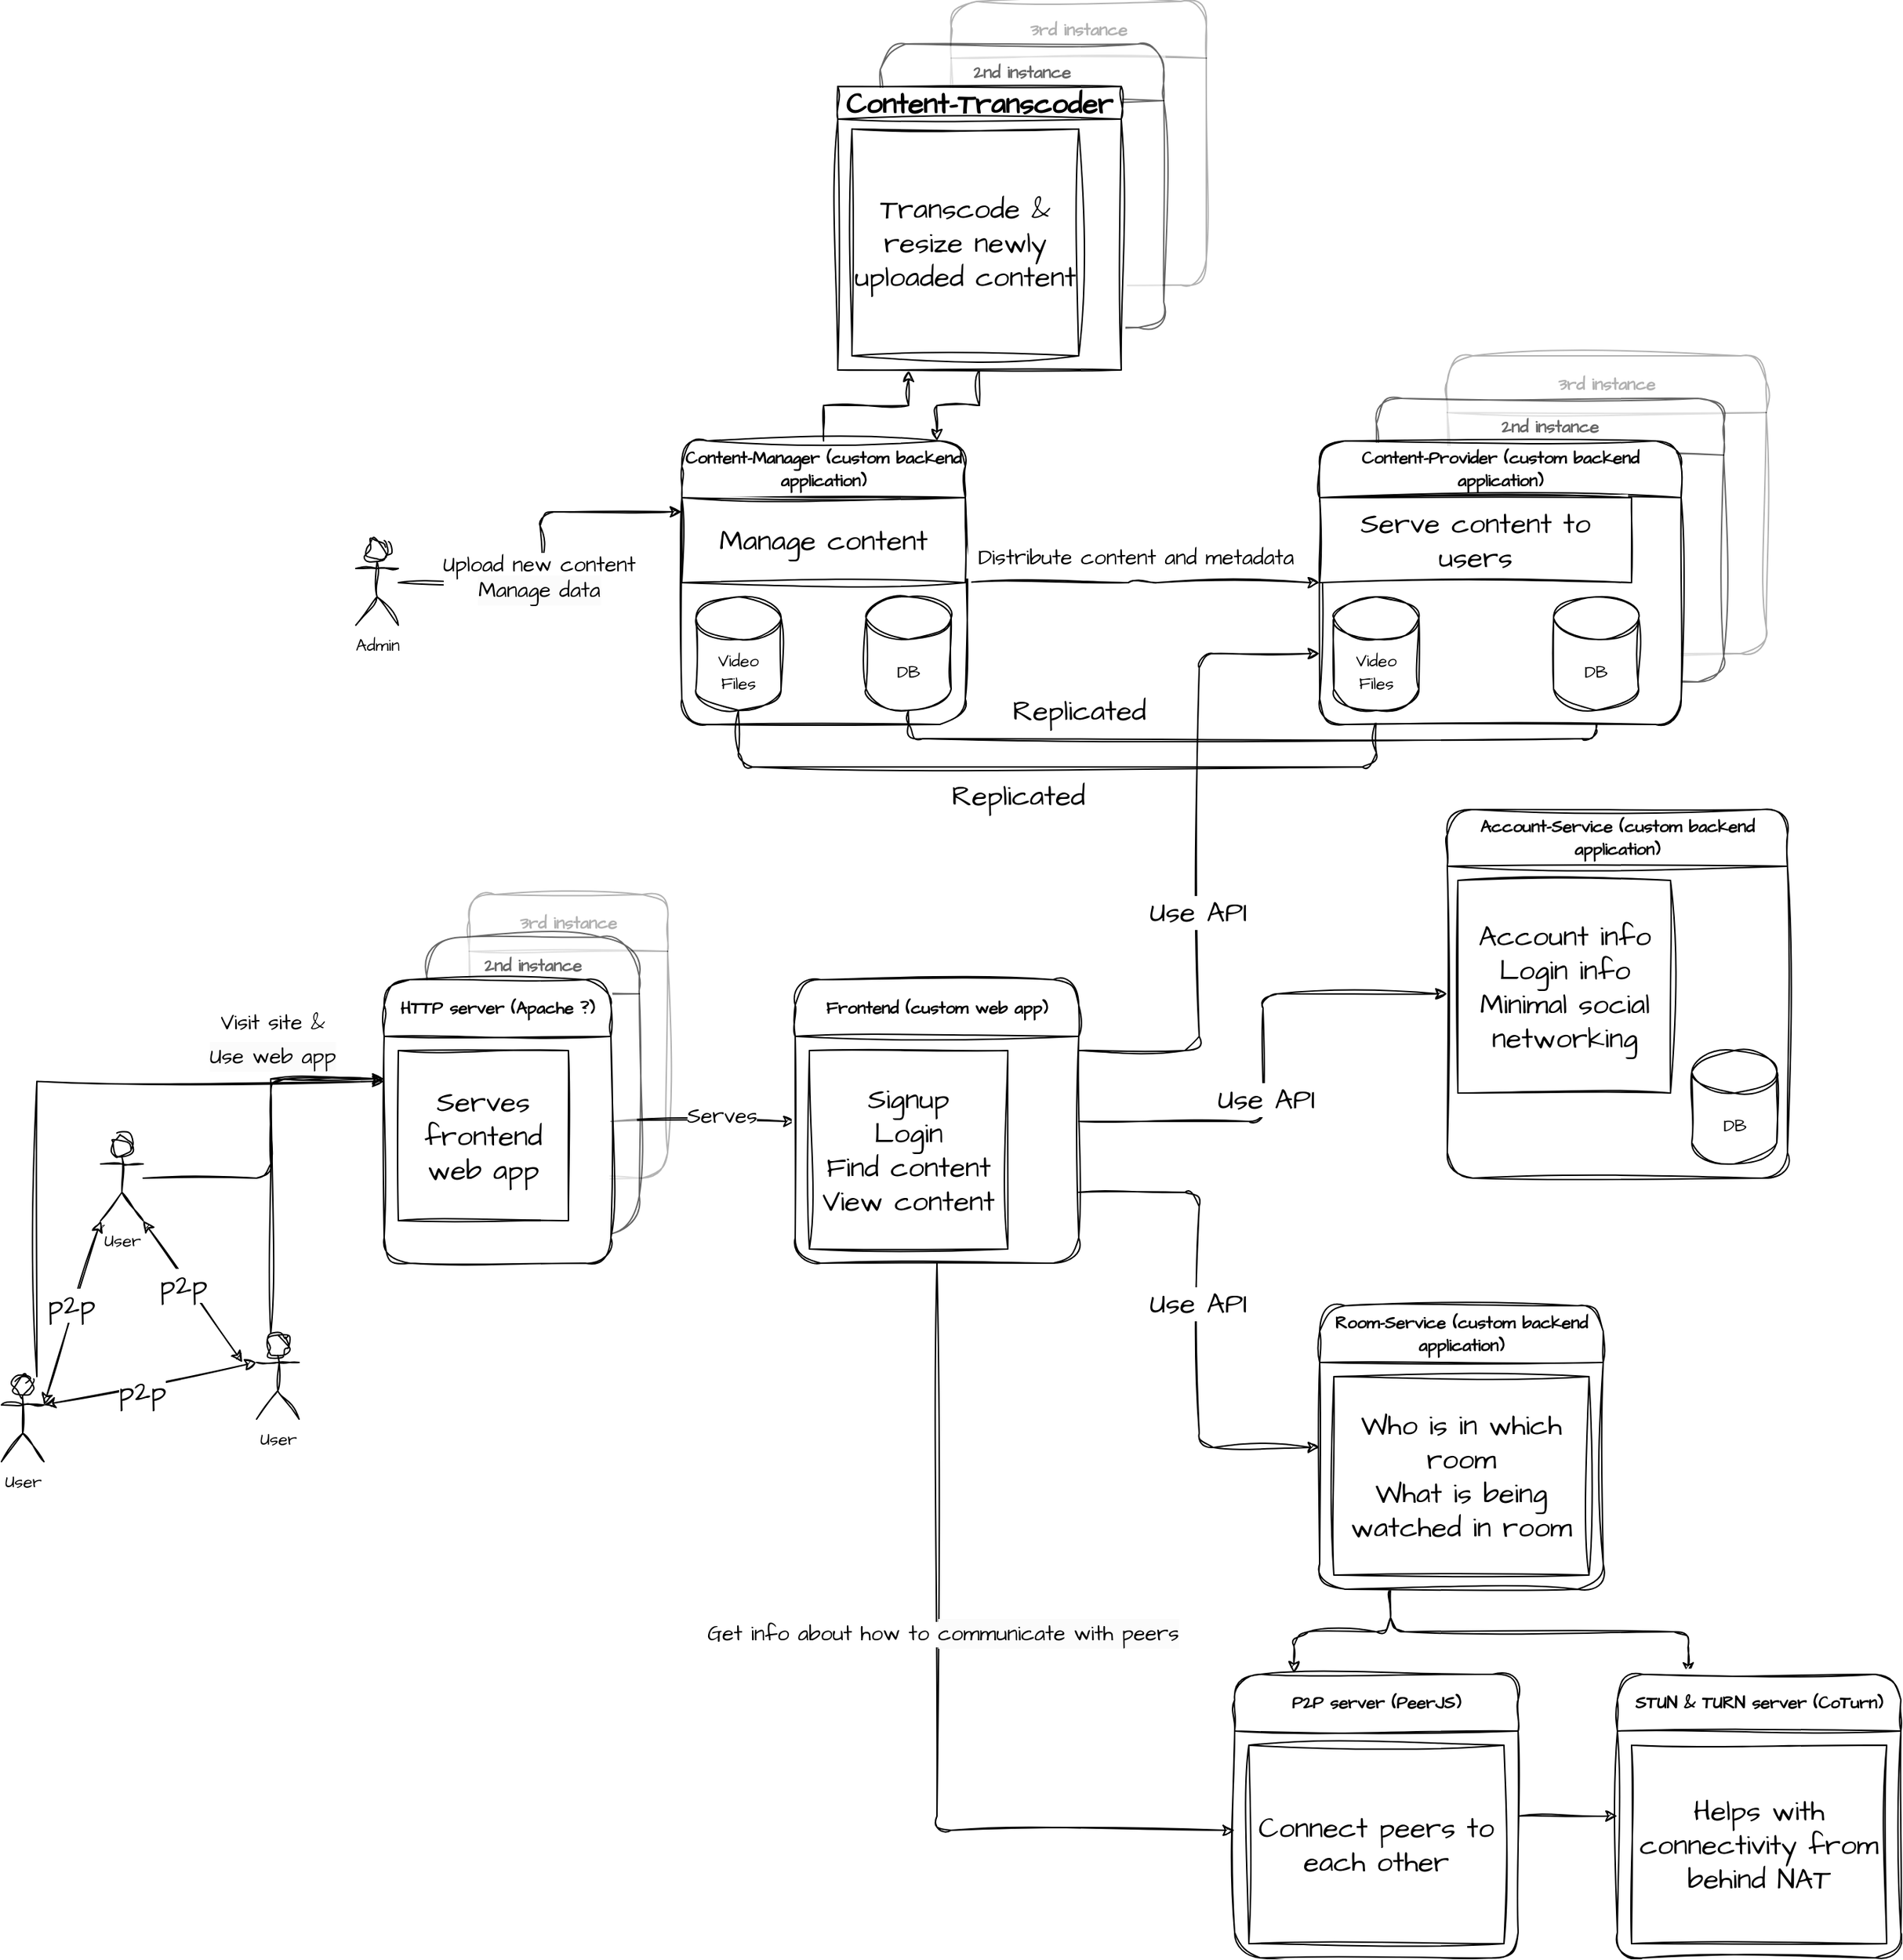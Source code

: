 <mxfile version="20.8.16" type="device"><diagram name="Page-1" id="u5MUHjZOExlzYBfGMSSA"><mxGraphModel dx="2643" dy="2148" grid="1" gridSize="10" guides="1" tooltips="1" connect="1" arrows="1" fold="1" page="1" pageScale="1" pageWidth="850" pageHeight="1100" math="0" shadow="0"><root><mxCell id="0"/><mxCell id="1" parent="0"/><mxCell id="gEB88yN10Pal66seHb-F-112" value="&lt;font face=&quot;Architects Daughter&quot;&gt;3rd instance&lt;/font&gt;" style="swimlane;whiteSpace=wrap;html=1;fillStyle=solid;swimlaneFillColor=default;startSize=40;sketch=1;curveFitting=1;jiggle=2;rounded=1;labelBackgroundColor=none;textOpacity=30;opacity=30;movable=1;resizable=1;rotatable=1;deletable=1;editable=1;connectable=1;container=0;" vertex="1" parent="1"><mxGeometry x="-470" y="500" width="140" height="200" as="geometry"/></mxCell><mxCell id="gEB88yN10Pal66seHb-F-108" value="&lt;font face=&quot;Architects Daughter&quot;&gt;3rd instance&lt;/font&gt;" style="swimlane;whiteSpace=wrap;html=1;fillStyle=solid;swimlaneFillColor=default;startSize=40;sketch=1;curveFitting=1;jiggle=2;rounded=1;labelBackgroundColor=none;textOpacity=30;opacity=30;movable=1;resizable=1;rotatable=1;deletable=1;editable=1;connectable=1;" vertex="1" parent="1"><mxGeometry x="220" y="120" width="225" height="210" as="geometry"/></mxCell><mxCell id="gEB88yN10Pal66seHb-F-104" value="&lt;font face=&quot;Architects Daughter&quot;&gt;2nd instance&lt;/font&gt;" style="swimlane;whiteSpace=wrap;html=1;fillStyle=solid;swimlaneFillColor=default;startSize=40;sketch=1;curveFitting=1;jiggle=2;rounded=1;labelBackgroundColor=none;textOpacity=60;opacity=60;movable=1;resizable=1;rotatable=1;deletable=1;editable=1;connectable=1;" vertex="1" parent="gEB88yN10Pal66seHb-F-108"><mxGeometry x="-50" y="30" width="245" height="200" as="geometry"/></mxCell><mxCell id="gEB88yN10Pal66seHb-F-30" style="edgeStyle=orthogonalEdgeStyle;rounded=1;orthogonalLoop=1;jettySize=auto;html=1;exitX=0.25;exitY=1;exitDx=0;exitDy=0;entryX=0.25;entryY=0;entryDx=0;entryDy=0;sketch=1;curveFitting=1;jiggle=2;labelBackgroundColor=none;fontColor=default;" edge="1" parent="1" source="gEB88yN10Pal66seHb-F-17" target="gEB88yN10Pal66seHb-F-24"><mxGeometry relative="1" as="geometry"/></mxCell><mxCell id="gEB88yN10Pal66seHb-F-32" style="edgeStyle=orthogonalEdgeStyle;rounded=1;orthogonalLoop=1;jettySize=auto;html=1;exitX=0.25;exitY=1;exitDx=0;exitDy=0;entryX=0.209;entryY=-0.004;entryDx=0;entryDy=0;entryPerimeter=0;sketch=1;curveFitting=1;jiggle=2;labelBackgroundColor=none;fontColor=default;" edge="1" parent="1" source="gEB88yN10Pal66seHb-F-17" target="gEB88yN10Pal66seHb-F-31"><mxGeometry relative="1" as="geometry"/></mxCell><mxCell id="gEB88yN10Pal66seHb-F-17" value="&lt;font data-font-src=&quot;https://fonts.googleapis.com/css?family=Architects+Daughter&quot; face=&quot;Architects Daughter&quot;&gt;Room-Service (custom backend application)&lt;/font&gt;" style="swimlane;whiteSpace=wrap;html=1;fillStyle=solid;swimlaneFillColor=default;startSize=40;sketch=1;curveFitting=1;jiggle=2;rounded=1;labelBackgroundColor=none;" vertex="1" parent="1"><mxGeometry x="130" y="790" width="200" height="200" as="geometry"/></mxCell><mxCell id="gEB88yN10Pal66seHb-F-72" value="Who is in which room&lt;br&gt;What is being watched in room" style="rounded=0;whiteSpace=wrap;html=1;sketch=1;hachureGap=4;jiggle=2;curveFitting=1;fontFamily=Architects Daughter;fontSource=https%3A%2F%2Ffonts.googleapis.com%2Fcss%3Ffamily%3DArchitects%2BDaughter;fontSize=20;" vertex="1" parent="gEB88yN10Pal66seHb-F-17"><mxGeometry x="10" y="50" width="180" height="140" as="geometry"/></mxCell><mxCell id="gEB88yN10Pal66seHb-F-24" value="&lt;font data-font-src=&quot;https://fonts.googleapis.com/css?family=Architects+Daughter&quot; face=&quot;Architects Daughter&quot;&gt;STUN &amp;amp; TURN server (CoTurn)&lt;/font&gt;" style="swimlane;whiteSpace=wrap;html=1;fillStyle=solid;swimlaneFillColor=default;startSize=40;sketch=1;curveFitting=1;jiggle=2;rounded=1;labelBackgroundColor=none;" vertex="1" parent="1"><mxGeometry x="340" y="1050" width="200" height="200" as="geometry"/></mxCell><mxCell id="gEB88yN10Pal66seHb-F-74" value="Helps with connectivity from behind NAT" style="rounded=0;whiteSpace=wrap;html=1;sketch=1;hachureGap=4;jiggle=2;curveFitting=1;fontFamily=Architects Daughter;fontSource=https%3A%2F%2Ffonts.googleapis.com%2Fcss%3Ffamily%3DArchitects%2BDaughter;fontSize=20;" vertex="1" parent="gEB88yN10Pal66seHb-F-24"><mxGeometry x="10" y="50" width="180" height="140" as="geometry"/></mxCell><mxCell id="gEB88yN10Pal66seHb-F-38" style="edgeStyle=orthogonalEdgeStyle;rounded=1;orthogonalLoop=1;jettySize=auto;html=1;entryX=0;entryY=0.5;entryDx=0;entryDy=0;sketch=1;curveFitting=1;jiggle=2;labelBackgroundColor=none;fontColor=default;" edge="1" parent="1" source="gEB88yN10Pal66seHb-F-31" target="gEB88yN10Pal66seHb-F-24"><mxGeometry relative="1" as="geometry"/></mxCell><mxCell id="gEB88yN10Pal66seHb-F-31" value="&lt;font data-font-src=&quot;https://fonts.googleapis.com/css?family=Architects+Daughter&quot; face=&quot;Architects Daughter&quot;&gt;P2P server (PeerJS)&lt;/font&gt;" style="swimlane;whiteSpace=wrap;html=1;fillStyle=solid;swimlaneFillColor=default;startSize=40;sketch=1;curveFitting=1;jiggle=2;rounded=1;labelBackgroundColor=none;" vertex="1" parent="1"><mxGeometry x="70" y="1050" width="200" height="200" as="geometry"/></mxCell><mxCell id="gEB88yN10Pal66seHb-F-73" value="Connect peers to each other" style="rounded=0;whiteSpace=wrap;html=1;sketch=1;hachureGap=4;jiggle=2;curveFitting=1;fontFamily=Architects Daughter;fontSource=https%3A%2F%2Ffonts.googleapis.com%2Fcss%3Ffamily%3DArchitects%2BDaughter;fontSize=20;" vertex="1" parent="gEB88yN10Pal66seHb-F-31"><mxGeometry x="10" y="50" width="180" height="140" as="geometry"/></mxCell><mxCell id="gEB88yN10Pal66seHb-F-37" value="" style="edgeStyle=orthogonalEdgeStyle;rounded=1;orthogonalLoop=1;jettySize=auto;html=1;sketch=1;curveFitting=1;jiggle=2;labelBackgroundColor=none;fontColor=default;ignoreEdge=0;" edge="1" parent="1" source="gEB88yN10Pal66seHb-F-36"><mxGeometry relative="1" as="geometry"><mxPoint x="130" y="280" as="targetPoint"/></mxGeometry></mxCell><mxCell id="gEB88yN10Pal66seHb-F-100" value="&lt;font style=&quot;font-size: 15px;&quot;&gt;Distribute content and metadata&lt;/font&gt;" style="edgeLabel;html=1;align=center;verticalAlign=middle;resizable=0;points=[];fontSize=20;fontFamily=Architects Daughter;" vertex="1" connectable="0" parent="gEB88yN10Pal66seHb-F-37"><mxGeometry x="-0.274" y="6" relative="1" as="geometry"><mxPoint x="29" y="-14" as="offset"/></mxGeometry></mxCell><mxCell id="gEB88yN10Pal66seHb-F-92" style="edgeStyle=orthogonalEdgeStyle;rounded=0;sketch=1;hachureGap=4;jiggle=2;curveFitting=1;orthogonalLoop=1;jettySize=auto;html=1;entryX=0.25;entryY=1;entryDx=0;entryDy=0;fontFamily=Architects Daughter;fontSource=https%3A%2F%2Ffonts.googleapis.com%2Fcss%3Ffamily%3DArchitects%2BDaughter;fontSize=16;" edge="1" parent="1" source="gEB88yN10Pal66seHb-F-36" target="gEB88yN10Pal66seHb-F-75"><mxGeometry relative="1" as="geometry"/></mxCell><mxCell id="gEB88yN10Pal66seHb-F-36" value="&lt;font data-font-src=&quot;https://fonts.googleapis.com/css?family=Architects+Daughter&quot; face=&quot;Architects Daughter&quot;&gt;Content-Manager (custom backend application)&lt;/font&gt;" style="swimlane;whiteSpace=wrap;html=1;fillStyle=solid;swimlaneFillColor=default;startSize=40;sketch=1;curveFitting=1;jiggle=2;rounded=1;labelBackgroundColor=none;" vertex="1" parent="1"><mxGeometry x="-320" y="180" width="200" height="200" as="geometry"/></mxCell><mxCell id="gEB88yN10Pal66seHb-F-57" value="&lt;font data-font-src=&quot;https://fonts.googleapis.com/css?family=Architects+Daughter&quot; face=&quot;Architects Daughter&quot;&gt;DB&lt;/font&gt;" style="shape=cylinder3;whiteSpace=wrap;html=1;boundedLbl=1;backgroundOutline=1;size=15;fillStyle=solid;fontFamily=Helvetica;fontSize=12;startSize=40;sketch=1;curveFitting=1;jiggle=2;rounded=1;labelBackgroundColor=none;" vertex="1" parent="gEB88yN10Pal66seHb-F-36"><mxGeometry x="130" y="110" width="60" height="80" as="geometry"/></mxCell><mxCell id="gEB88yN10Pal66seHb-F-59" value="&lt;font data-font-src=&quot;https://fonts.googleapis.com/css?family=Architects+Daughter&quot; face=&quot;Architects Daughter&quot;&gt;Video&lt;br&gt;Files&lt;/font&gt;" style="shape=cylinder3;whiteSpace=wrap;html=1;boundedLbl=1;backgroundOutline=1;size=15;fillStyle=solid;fontFamily=Helvetica;fontSize=12;startSize=40;sketch=1;curveFitting=1;jiggle=2;rounded=1;labelBackgroundColor=none;" vertex="1" parent="gEB88yN10Pal66seHb-F-36"><mxGeometry x="10" y="110" width="60" height="80" as="geometry"/></mxCell><mxCell id="gEB88yN10Pal66seHb-F-70" value="Manage content" style="rounded=0;whiteSpace=wrap;html=1;sketch=1;hachureGap=4;jiggle=2;curveFitting=1;fontFamily=Architects Daughter;fontSource=https%3A%2F%2Ffonts.googleapis.com%2Fcss%3Ffamily%3DArchitects%2BDaughter;fontSize=20;" vertex="1" parent="gEB88yN10Pal66seHb-F-36"><mxGeometry y="40" width="200" height="60" as="geometry"/></mxCell><mxCell id="gEB88yN10Pal66seHb-F-39" value="&lt;font data-font-src=&quot;https://fonts.googleapis.com/css?family=Architects+Daughter&quot; face=&quot;Architects Daughter&quot;&gt;Account-Service (custom backend application)&lt;/font&gt;" style="swimlane;whiteSpace=wrap;html=1;fillStyle=solid;swimlaneFillColor=default;startSize=40;sketch=1;curveFitting=1;jiggle=2;rounded=1;labelBackgroundColor=none;" vertex="1" parent="1"><mxGeometry x="220" y="440" width="240" height="260" as="geometry"/></mxCell><mxCell id="gEB88yN10Pal66seHb-F-54" value="&lt;font data-font-src=&quot;https://fonts.googleapis.com/css?family=Architects+Daughter&quot; face=&quot;Architects Daughter&quot;&gt;DB&lt;/font&gt;" style="shape=cylinder3;whiteSpace=wrap;html=1;boundedLbl=1;backgroundOutline=1;size=15;fillStyle=solid;fontFamily=Helvetica;fontSize=12;startSize=40;sketch=1;curveFitting=1;jiggle=2;rounded=1;labelBackgroundColor=none;" vertex="1" parent="gEB88yN10Pal66seHb-F-39"><mxGeometry x="172.5" y="170" width="60" height="80" as="geometry"/></mxCell><mxCell id="gEB88yN10Pal66seHb-F-67" value="Account info&lt;br&gt;Login info&lt;br&gt;Minimal social networking" style="whiteSpace=wrap;html=1;aspect=fixed;sketch=1;hachureGap=4;jiggle=2;curveFitting=1;fontFamily=Architects Daughter;fontSource=https%3A%2F%2Ffonts.googleapis.com%2Fcss%3Ffamily%3DArchitects%2BDaughter;fontSize=20;" vertex="1" parent="gEB88yN10Pal66seHb-F-39"><mxGeometry x="7.5" y="50" width="150" height="150" as="geometry"/></mxCell><mxCell id="gEB88yN10Pal66seHb-F-46" value="" style="edgeStyle=orthogonalEdgeStyle;rounded=1;orthogonalLoop=1;jettySize=auto;html=1;entryX=0;entryY=0.5;entryDx=0;entryDy=0;sketch=1;curveFitting=1;jiggle=2;labelBackgroundColor=none;fontColor=default;" edge="1" parent="1" source="gEB88yN10Pal66seHb-F-40" target="gEB88yN10Pal66seHb-F-45"><mxGeometry relative="1" as="geometry"/></mxCell><mxCell id="gEB88yN10Pal66seHb-F-101" value="Serves" style="edgeLabel;html=1;align=center;verticalAlign=middle;resizable=0;points=[];fontSize=15;fontFamily=Architects Daughter;" vertex="1" connectable="0" parent="gEB88yN10Pal66seHb-F-46"><mxGeometry x="0.193" y="3" relative="1" as="geometry"><mxPoint y="-1" as="offset"/></mxGeometry></mxCell><mxCell id="gEB88yN10Pal66seHb-F-44" value="" style="edgeStyle=orthogonalEdgeStyle;rounded=1;orthogonalLoop=1;jettySize=auto;html=1;entryX=0;entryY=0.25;entryDx=0;entryDy=0;sketch=1;curveFitting=1;jiggle=2;labelBackgroundColor=none;fontColor=default;" edge="1" parent="1" source="gEB88yN10Pal66seHb-F-41" target="gEB88yN10Pal66seHb-F-36"><mxGeometry relative="1" as="geometry"/></mxCell><mxCell id="gEB88yN10Pal66seHb-F-102" value="&lt;font style=&quot;font-size: 15px;&quot;&gt;Upload new content&lt;br style=&quot;border-color: var(--border-color); background-color: rgb(251, 251, 251);&quot;&gt;&lt;span style=&quot;background-color: rgb(251, 251, 251);&quot;&gt;Manage data&lt;/span&gt;&lt;/font&gt;" style="edgeLabel;html=1;align=center;verticalAlign=middle;resizable=0;points=[];fontSize=15;fontFamily=Architects Daughter;" vertex="1" connectable="0" parent="gEB88yN10Pal66seHb-F-44"><mxGeometry x="-0.176" relative="1" as="geometry"><mxPoint x="-1" y="-1" as="offset"/></mxGeometry></mxCell><mxCell id="gEB88yN10Pal66seHb-F-41" value="&lt;font data-font-src=&quot;https://fonts.googleapis.com/css?family=Architects+Daughter&quot; face=&quot;Architects Daughter&quot;&gt;Admin&lt;/font&gt;" style="shape=umlActor;verticalLabelPosition=bottom;verticalAlign=top;html=1;outlineConnect=0;fillStyle=solid;sketch=1;curveFitting=1;jiggle=2;rounded=1;labelBackgroundColor=none;" vertex="1" parent="1"><mxGeometry x="-550" y="250" width="30" height="60" as="geometry"/></mxCell><mxCell id="gEB88yN10Pal66seHb-F-51" value="" style="edgeStyle=orthogonalEdgeStyle;rounded=1;orthogonalLoop=1;jettySize=auto;html=1;entryX=0;entryY=0.5;entryDx=0;entryDy=0;fontFamily=Helvetica;fontSize=12;fontColor=default;startSize=40;sketch=1;curveFitting=1;jiggle=2;labelBackgroundColor=none;" edge="1" parent="1" source="gEB88yN10Pal66seHb-F-45" target="gEB88yN10Pal66seHb-F-39"><mxGeometry relative="1" as="geometry"/></mxCell><mxCell id="gEB88yN10Pal66seHb-F-97" value="Use API" style="edgeLabel;html=1;align=center;verticalAlign=middle;resizable=0;points=[];fontSize=20;fontFamily=Architects Daughter;" vertex="1" connectable="0" parent="gEB88yN10Pal66seHb-F-51"><mxGeometry x="-0.156" y="-2" relative="1" as="geometry"><mxPoint y="1" as="offset"/></mxGeometry></mxCell><mxCell id="gEB88yN10Pal66seHb-F-52" value="" style="edgeStyle=orthogonalEdgeStyle;rounded=1;orthogonalLoop=1;jettySize=auto;html=1;exitX=1;exitY=0.25;exitDx=0;exitDy=0;entryX=0;entryY=0.75;entryDx=0;entryDy=0;fontFamily=Helvetica;fontSize=12;fontColor=default;startSize=40;sketch=1;curveFitting=1;jiggle=2;labelBackgroundColor=none;" edge="1" parent="1" source="gEB88yN10Pal66seHb-F-45" target="gEB88yN10Pal66seHb-F-25"><mxGeometry relative="1" as="geometry"/></mxCell><mxCell id="gEB88yN10Pal66seHb-F-96" value="Use API" style="edgeLabel;html=1;align=center;verticalAlign=middle;resizable=0;points=[];fontSize=20;fontFamily=Architects Daughter;" vertex="1" connectable="0" parent="gEB88yN10Pal66seHb-F-52"><mxGeometry x="-0.192" relative="1" as="geometry"><mxPoint x="-1" y="-1" as="offset"/></mxGeometry></mxCell><mxCell id="gEB88yN10Pal66seHb-F-53" value="" style="edgeStyle=orthogonalEdgeStyle;rounded=1;orthogonalLoop=1;jettySize=auto;html=1;exitX=1;exitY=0.75;exitDx=0;exitDy=0;entryX=0;entryY=0.5;entryDx=0;entryDy=0;fontFamily=Helvetica;fontSize=12;fontColor=default;startSize=40;sketch=1;curveFitting=1;jiggle=2;labelBackgroundColor=none;" edge="1" parent="1" source="gEB88yN10Pal66seHb-F-45" target="gEB88yN10Pal66seHb-F-17"><mxGeometry relative="1" as="geometry"/></mxCell><mxCell id="gEB88yN10Pal66seHb-F-95" value="Use API" style="edgeLabel;html=1;align=center;verticalAlign=middle;resizable=0;points=[];fontSize=20;fontFamily=Architects Daughter;" vertex="1" connectable="0" parent="gEB88yN10Pal66seHb-F-53"><mxGeometry x="-0.067" relative="1" as="geometry"><mxPoint x="-1" y="-1" as="offset"/></mxGeometry></mxCell><mxCell id="gEB88yN10Pal66seHb-F-45" value="&lt;font data-font-src=&quot;https://fonts.googleapis.com/css?family=Architects+Daughter&quot; face=&quot;Architects Daughter&quot;&gt;Frontend (custom web app)&lt;/font&gt;" style="swimlane;whiteSpace=wrap;html=1;fillStyle=solid;swimlaneFillColor=default;startSize=40;sketch=1;curveFitting=1;jiggle=2;rounded=1;labelBackgroundColor=none;" vertex="1" parent="1"><mxGeometry x="-240" y="560" width="200" height="200" as="geometry"/></mxCell><mxCell id="gEB88yN10Pal66seHb-F-69" value="Signup&lt;br&gt;Login&lt;br&gt;Find content&lt;br&gt;View content" style="whiteSpace=wrap;html=1;aspect=fixed;sketch=1;hachureGap=4;jiggle=2;curveFitting=1;fontFamily=Architects Daughter;fontSource=https%3A%2F%2Ffonts.googleapis.com%2Fcss%3Ffamily%3DArchitects%2BDaughter;fontSize=20;" vertex="1" parent="gEB88yN10Pal66seHb-F-45"><mxGeometry x="10" y="50" width="140" height="140" as="geometry"/></mxCell><mxCell id="gEB88yN10Pal66seHb-F-58" value="" style="edgeStyle=orthogonalEdgeStyle;rounded=1;orthogonalLoop=1;jettySize=auto;html=1;entryX=0.5;entryY=1;entryDx=0;entryDy=0;entryPerimeter=0;fontFamily=Helvetica;fontSize=12;fontColor=default;startSize=40;sketch=1;curveFitting=1;jiggle=2;labelBackgroundColor=none;" edge="1" parent="1" source="gEB88yN10Pal66seHb-F-57" target="gEB88yN10Pal66seHb-F-56"><mxGeometry relative="1" as="geometry"><Array as="points"><mxPoint x="-160" y="390"/><mxPoint x="325" y="390"/></Array><mxPoint as="offset"/></mxGeometry></mxCell><mxCell id="gEB88yN10Pal66seHb-F-99" value="Replicated" style="edgeLabel;html=1;align=center;verticalAlign=middle;resizable=0;points=[];fontSize=20;fontFamily=Architects Daughter;" vertex="1" connectable="0" parent="gEB88yN10Pal66seHb-F-58"><mxGeometry x="-0.078" y="3" relative="1" as="geometry"><mxPoint x="-102" y="-17" as="offset"/></mxGeometry></mxCell><mxCell id="gEB88yN10Pal66seHb-F-61" value="" style="edgeStyle=orthogonalEdgeStyle;rounded=1;orthogonalLoop=1;jettySize=auto;html=1;fontFamily=Helvetica;fontSize=12;fontColor=default;startSize=40;sketch=1;curveFitting=1;jiggle=2;labelBackgroundColor=none;" edge="1" parent="1" source="gEB88yN10Pal66seHb-F-59"><mxGeometry relative="1" as="geometry"><mxPoint x="170" y="370" as="targetPoint"/><Array as="points"><mxPoint x="-280" y="410"/><mxPoint x="170" y="410"/></Array></mxGeometry></mxCell><mxCell id="gEB88yN10Pal66seHb-F-98" value="Replicated" style="edgeLabel;html=1;align=center;verticalAlign=middle;resizable=0;points=[];fontSize=20;fontFamily=Architects Daughter;" vertex="1" connectable="0" parent="gEB88yN10Pal66seHb-F-61"><mxGeometry x="-0.101" y="-7" relative="1" as="geometry"><mxPoint x="-1" y="13" as="offset"/></mxGeometry></mxCell><mxCell id="gEB88yN10Pal66seHb-F-63" style="edgeStyle=orthogonalEdgeStyle;rounded=1;orthogonalLoop=1;jettySize=auto;html=1;fontFamily=Helvetica;fontSize=12;fontColor=default;startSize=40;sketch=1;curveFitting=1;jiggle=2;labelBackgroundColor=none;" edge="1" parent="1" source="gEB88yN10Pal66seHb-F-62"><mxGeometry relative="1" as="geometry"><mxPoint x="-530" y="630" as="targetPoint"/><Array as="points"><mxPoint x="-610" y="700"/><mxPoint x="-610" y="630"/><mxPoint x="-530" y="630"/></Array></mxGeometry></mxCell><mxCell id="gEB88yN10Pal66seHb-F-62" value="&lt;font data-font-src=&quot;https://fonts.googleapis.com/css?family=Architects+Daughter&quot; face=&quot;Architects Daughter&quot;&gt;User&lt;/font&gt;" style="shape=umlActor;verticalLabelPosition=bottom;verticalAlign=top;html=1;outlineConnect=0;fillStyle=solid;fontFamily=Helvetica;fontSize=12;startSize=40;sketch=1;curveFitting=1;jiggle=2;rounded=1;labelBackgroundColor=none;" vertex="1" parent="1"><mxGeometry x="-730" y="670" width="30" height="60" as="geometry"/></mxCell><mxCell id="gEB88yN10Pal66seHb-F-65" value="" style="edgeStyle=orthogonalEdgeStyle;rounded=1;orthogonalLoop=1;jettySize=auto;html=1;fontFamily=Helvetica;fontSize=12;fontColor=default;startSize=40;sketch=1;curveFitting=1;jiggle=2;labelBackgroundColor=none;" edge="1" parent="1" source="gEB88yN10Pal66seHb-F-45"><mxGeometry relative="1" as="geometry"><mxPoint x="70" y="1160" as="targetPoint"/><Array as="points"><mxPoint x="-140" y="1160"/></Array></mxGeometry></mxCell><mxCell id="gEB88yN10Pal66seHb-F-103" value="&lt;font style=&quot;font-size: 15px;&quot;&gt;Get info about how to&amp;nbsp;&lt;span style=&quot;border-color: var(--border-color); background-color: rgb(251, 251, 251);&quot;&gt;communicate with peers&lt;/span&gt;&lt;/font&gt;" style="edgeLabel;html=1;align=center;verticalAlign=middle;resizable=0;points=[];fontSize=15;fontFamily=Architects Daughter;" vertex="1" connectable="0" parent="gEB88yN10Pal66seHb-F-65"><mxGeometry x="-0.141" y="4" relative="1" as="geometry"><mxPoint y="-1" as="offset"/></mxGeometry></mxCell><mxCell id="gEB88yN10Pal66seHb-F-93" style="edgeStyle=orthogonalEdgeStyle;rounded=0;sketch=1;hachureGap=4;jiggle=2;curveFitting=1;orthogonalLoop=1;jettySize=auto;html=1;exitX=0.5;exitY=1;exitDx=0;exitDy=0;entryX=0.9;entryY=0;entryDx=0;entryDy=0;entryPerimeter=0;fontFamily=Architects Daughter;fontSource=https%3A%2F%2Ffonts.googleapis.com%2Fcss%3Ffamily%3DArchitects%2BDaughter;fontSize=16;" edge="1" parent="1" source="gEB88yN10Pal66seHb-F-75" target="gEB88yN10Pal66seHb-F-36"><mxGeometry relative="1" as="geometry"/></mxCell><mxCell id="gEB88yN10Pal66seHb-F-79" style="edgeStyle=orthogonalEdgeStyle;rounded=0;sketch=1;hachureGap=4;jiggle=2;curveFitting=1;orthogonalLoop=1;jettySize=auto;html=1;fontFamily=Architects Daughter;fontSource=https%3A%2F%2Ffonts.googleapis.com%2Fcss%3Ffamily%3DArchitects%2BDaughter;fontSize=16;" edge="1" parent="1" source="gEB88yN10Pal66seHb-F-76"><mxGeometry relative="1" as="geometry"><mxPoint x="-530" y="630" as="targetPoint"/><Array as="points"><mxPoint x="-610" y="630"/></Array></mxGeometry></mxCell><mxCell id="gEB88yN10Pal66seHb-F-76" value="&lt;font data-font-src=&quot;https://fonts.googleapis.com/css?family=Architects+Daughter&quot; face=&quot;Architects Daughter&quot;&gt;User&lt;/font&gt;" style="shape=umlActor;verticalLabelPosition=bottom;verticalAlign=top;html=1;outlineConnect=0;fillStyle=solid;fontFamily=Helvetica;fontSize=12;startSize=40;sketch=1;curveFitting=1;jiggle=2;rounded=1;labelBackgroundColor=none;" vertex="1" parent="1"><mxGeometry x="-620" y="810" width="30" height="60" as="geometry"/></mxCell><mxCell id="gEB88yN10Pal66seHb-F-78" style="edgeStyle=orthogonalEdgeStyle;rounded=0;sketch=1;hachureGap=4;jiggle=2;curveFitting=1;orthogonalLoop=1;jettySize=auto;html=1;fontFamily=Architects Daughter;fontSource=https%3A%2F%2Ffonts.googleapis.com%2Fcss%3Ffamily%3DArchitects%2BDaughter;fontSize=16;" edge="1" parent="1" source="gEB88yN10Pal66seHb-F-77"><mxGeometry relative="1" as="geometry"><mxPoint x="-530" y="631.795" as="targetPoint"/><Array as="points"><mxPoint x="-775" y="632"/></Array></mxGeometry></mxCell><mxCell id="gEB88yN10Pal66seHb-F-89" value="&lt;font style=&quot;font-size: 15px;&quot;&gt;Visit site &amp;amp;&lt;br style=&quot;border-color: var(--border-color); background-color: rgb(251, 251, 251);&quot;&gt;&lt;span style=&quot;background-color: rgb(251, 251, 251);&quot;&gt;Use web app&lt;/span&gt;&lt;/font&gt;" style="edgeLabel;html=1;align=center;verticalAlign=middle;resizable=0;points=[];fontSize=20;fontFamily=Architects Daughter;" vertex="1" connectable="0" parent="gEB88yN10Pal66seHb-F-78"><mxGeometry x="0.473" y="1" relative="1" as="geometry"><mxPoint x="40" y="-31" as="offset"/></mxGeometry></mxCell><mxCell id="gEB88yN10Pal66seHb-F-77" value="&lt;font data-font-src=&quot;https://fonts.googleapis.com/css?family=Architects+Daughter&quot; face=&quot;Architects Daughter&quot;&gt;User&lt;/font&gt;" style="shape=umlActor;verticalLabelPosition=bottom;verticalAlign=top;html=1;outlineConnect=0;fillStyle=solid;fontFamily=Helvetica;fontSize=12;startSize=40;sketch=1;curveFitting=1;jiggle=2;rounded=1;labelBackgroundColor=none;" vertex="1" parent="1"><mxGeometry x="-800" y="840" width="30" height="60" as="geometry"/></mxCell><mxCell id="gEB88yN10Pal66seHb-F-80" value="" style="endArrow=classic;startArrow=classic;html=1;rounded=0;sketch=1;hachureGap=4;jiggle=2;curveFitting=1;fontFamily=Architects Daughter;fontSource=https%3A%2F%2Ffonts.googleapis.com%2Fcss%3Ffamily%3DArchitects%2BDaughter;fontSize=16;exitX=1;exitY=0.333;exitDx=0;exitDy=0;exitPerimeter=0;entryX=0;entryY=0.333;entryDx=0;entryDy=0;entryPerimeter=0;" edge="1" parent="1" source="gEB88yN10Pal66seHb-F-77" target="gEB88yN10Pal66seHb-F-76"><mxGeometry width="50" height="50" relative="1" as="geometry"><mxPoint x="-710" y="865" as="sourcePoint"/><mxPoint x="-660" y="815" as="targetPoint"/></mxGeometry></mxCell><mxCell id="gEB88yN10Pal66seHb-F-85" value="p2p" style="edgeLabel;html=1;align=center;verticalAlign=middle;resizable=0;points=[];fontSize=20;fontFamily=Architects Daughter;" vertex="1" connectable="0" parent="gEB88yN10Pal66seHb-F-80"><mxGeometry x="-0.09" y="-3" relative="1" as="geometry"><mxPoint as="offset"/></mxGeometry></mxCell><mxCell id="gEB88yN10Pal66seHb-F-82" value="" style="endArrow=classic;startArrow=classic;html=1;rounded=0;sketch=1;hachureGap=4;jiggle=2;curveFitting=1;fontFamily=Architects Daughter;fontSource=https%3A%2F%2Ffonts.googleapis.com%2Fcss%3Ffamily%3DArchitects%2BDaughter;fontSize=16;entryX=1;entryY=1;entryDx=0;entryDy=0;entryPerimeter=0;" edge="1" parent="1" target="gEB88yN10Pal66seHb-F-62"><mxGeometry width="50" height="50" relative="1" as="geometry"><mxPoint x="-630" y="830" as="sourcePoint"/><mxPoint x="-530" y="730" as="targetPoint"/></mxGeometry></mxCell><mxCell id="gEB88yN10Pal66seHb-F-86" value="p2p" style="edgeLabel;html=1;align=center;verticalAlign=middle;resizable=0;points=[];fontSize=20;fontFamily=Architects Daughter;" vertex="1" connectable="0" parent="gEB88yN10Pal66seHb-F-82"><mxGeometry x="0.149" y="3" relative="1" as="geometry"><mxPoint as="offset"/></mxGeometry></mxCell><mxCell id="gEB88yN10Pal66seHb-F-83" value="" style="endArrow=classic;startArrow=classic;html=1;rounded=0;sketch=1;hachureGap=4;jiggle=2;curveFitting=1;fontFamily=Architects Daughter;fontSource=https%3A%2F%2Ffonts.googleapis.com%2Fcss%3Ffamily%3DArchitects%2BDaughter;fontSize=16;entryX=0;entryY=1;entryDx=0;entryDy=0;entryPerimeter=0;" edge="1" parent="1" target="gEB88yN10Pal66seHb-F-62"><mxGeometry width="50" height="50" relative="1" as="geometry"><mxPoint x="-770" y="860" as="sourcePoint"/><mxPoint x="-530" y="730" as="targetPoint"/></mxGeometry></mxCell><mxCell id="gEB88yN10Pal66seHb-F-87" value="p2p" style="edgeLabel;html=1;align=center;verticalAlign=middle;resizable=0;points=[];fontSize=20;fontFamily=Architects Daughter;" vertex="1" connectable="0" parent="gEB88yN10Pal66seHb-F-83"><mxGeometry x="0.086" y="3" relative="1" as="geometry"><mxPoint as="offset"/></mxGeometry></mxCell><mxCell id="gEB88yN10Pal66seHb-F-25" value="&lt;font data-font-src=&quot;https://fonts.googleapis.com/css?family=Architects+Daughter&quot; face=&quot;Architects Daughter&quot;&gt;Content-Provider (custom backend application)&lt;/font&gt;" style="swimlane;whiteSpace=wrap;html=1;fillStyle=solid;swimlaneFillColor=default;startSize=40;sketch=1;curveFitting=1;jiggle=2;rounded=1;labelBackgroundColor=none;" vertex="1" parent="1"><mxGeometry x="130" y="180" width="255" height="200" as="geometry"/></mxCell><mxCell id="gEB88yN10Pal66seHb-F-56" value="&lt;font data-font-src=&quot;https://fonts.googleapis.com/css?family=Architects+Daughter&quot; face=&quot;Architects Daughter&quot;&gt;DB&lt;/font&gt;" style="shape=cylinder3;whiteSpace=wrap;html=1;boundedLbl=1;backgroundOutline=1;size=15;fillStyle=solid;fontFamily=Helvetica;fontSize=12;startSize=40;sketch=1;curveFitting=1;jiggle=2;rounded=1;labelBackgroundColor=none;" vertex="1" parent="gEB88yN10Pal66seHb-F-25"><mxGeometry x="165" y="110" width="60" height="80" as="geometry"/></mxCell><mxCell id="gEB88yN10Pal66seHb-F-60" value="&lt;font data-font-src=&quot;https://fonts.googleapis.com/css?family=Architects+Daughter&quot; face=&quot;Architects Daughter&quot;&gt;Video&lt;br&gt;Files&lt;/font&gt;" style="shape=cylinder3;whiteSpace=wrap;html=1;boundedLbl=1;backgroundOutline=1;size=15;fillStyle=solid;fontFamily=Helvetica;fontSize=12;startSize=40;sketch=1;curveFitting=1;jiggle=2;rounded=1;labelBackgroundColor=none;" vertex="1" parent="gEB88yN10Pal66seHb-F-25"><mxGeometry x="10" y="110" width="60" height="80" as="geometry"/></mxCell><mxCell id="gEB88yN10Pal66seHb-F-71" value="Serve content to users" style="rounded=0;whiteSpace=wrap;html=1;sketch=1;hachureGap=4;jiggle=2;curveFitting=1;fontFamily=Architects Daughter;fontSource=https%3A%2F%2Ffonts.googleapis.com%2Fcss%3Ffamily%3DArchitects%2BDaughter;fontSize=20;" vertex="1" parent="gEB88yN10Pal66seHb-F-25"><mxGeometry y="40" width="220" height="60" as="geometry"/></mxCell><mxCell id="gEB88yN10Pal66seHb-F-109" value="&lt;font face=&quot;Architects Daughter&quot;&gt;3rd instance&lt;/font&gt;" style="swimlane;whiteSpace=wrap;html=1;fillStyle=solid;swimlaneFillColor=default;startSize=40;sketch=1;curveFitting=1;jiggle=2;rounded=1;labelBackgroundColor=none;textOpacity=30;opacity=30;movable=1;resizable=1;rotatable=1;deletable=1;editable=1;connectable=1;" vertex="1" parent="1"><mxGeometry x="-130" y="-130" width="180" height="200" as="geometry"/></mxCell><mxCell id="gEB88yN10Pal66seHb-F-110" value="&lt;font face=&quot;Architects Daughter&quot;&gt;2nd instance&lt;/font&gt;" style="swimlane;whiteSpace=wrap;html=1;fillStyle=solid;swimlaneFillColor=default;startSize=40;sketch=1;curveFitting=1;jiggle=2;rounded=1;labelBackgroundColor=none;textOpacity=60;opacity=60;movable=1;resizable=1;rotatable=1;deletable=1;editable=1;connectable=1;" vertex="1" parent="gEB88yN10Pal66seHb-F-109"><mxGeometry x="-50" y="30" width="200" height="200" as="geometry"/></mxCell><mxCell id="gEB88yN10Pal66seHb-F-75" value="Content-Transcoder" style="swimlane;whiteSpace=wrap;html=1;sketch=1;hachureGap=4;jiggle=2;curveFitting=1;fontFamily=Architects Daughter;fontSource=https%3A%2F%2Ffonts.googleapis.com%2Fcss%3Ffamily%3DArchitects%2BDaughter;fontSize=20;swimlaneFillColor=default;" vertex="1" parent="1"><mxGeometry x="-210" y="-70" width="200" height="200" as="geometry"/></mxCell><mxCell id="gEB88yN10Pal66seHb-F-91" value="Transcode &amp;amp; resize newly uploaded content" style="whiteSpace=wrap;html=1;aspect=fixed;sketch=1;hachureGap=4;jiggle=2;curveFitting=1;fontFamily=Architects Daughter;fontSource=https%3A%2F%2Ffonts.googleapis.com%2Fcss%3Ffamily%3DArchitects%2BDaughter;fontSize=20;" vertex="1" parent="gEB88yN10Pal66seHb-F-75"><mxGeometry x="10" y="30" width="160" height="160" as="geometry"/></mxCell><mxCell id="gEB88yN10Pal66seHb-F-113" value="&lt;font face=&quot;Architects Daughter&quot;&gt;2nd instance&lt;/font&gt;" style="swimlane;whiteSpace=wrap;html=1;fillStyle=solid;swimlaneFillColor=default;startSize=40;sketch=1;curveFitting=1;jiggle=2;rounded=1;labelBackgroundColor=none;textOpacity=60;opacity=60;movable=1;resizable=1;rotatable=1;deletable=1;editable=1;connectable=1;arcSize=23;container=0;" vertex="1" parent="1"><mxGeometry x="-500" y="530" width="150" height="210" as="geometry"><mxRectangle x="-50" y="30" width="110" height="40" as="alternateBounds"/></mxGeometry></mxCell><mxCell id="gEB88yN10Pal66seHb-F-40" value="&lt;font data-font-src=&quot;https://fonts.googleapis.com/css?family=Architects+Daughter&quot; face=&quot;Architects Daughter&quot;&gt;HTTP server (Apache ?)&lt;/font&gt;" style="swimlane;whiteSpace=wrap;html=1;fillStyle=solid;swimlaneFillColor=default;startSize=40;sketch=1;curveFitting=1;jiggle=2;rounded=1;labelBackgroundColor=none;glass=0;container=0;" vertex="1" parent="1"><mxGeometry x="-530" y="560" width="160" height="200" as="geometry"/></mxCell><mxCell id="gEB88yN10Pal66seHb-F-68" value="Serves frontend&lt;br&gt;web app" style="whiteSpace=wrap;html=1;aspect=fixed;sketch=1;hachureGap=4;jiggle=2;curveFitting=1;fontFamily=Architects Daughter;fontSource=https%3A%2F%2Ffonts.googleapis.com%2Fcss%3Ffamily%3DArchitects%2BDaughter;fontSize=20;" vertex="1" parent="1"><mxGeometry x="-520" y="610" width="120" height="120" as="geometry"/></mxCell></root></mxGraphModel></diagram></mxfile>